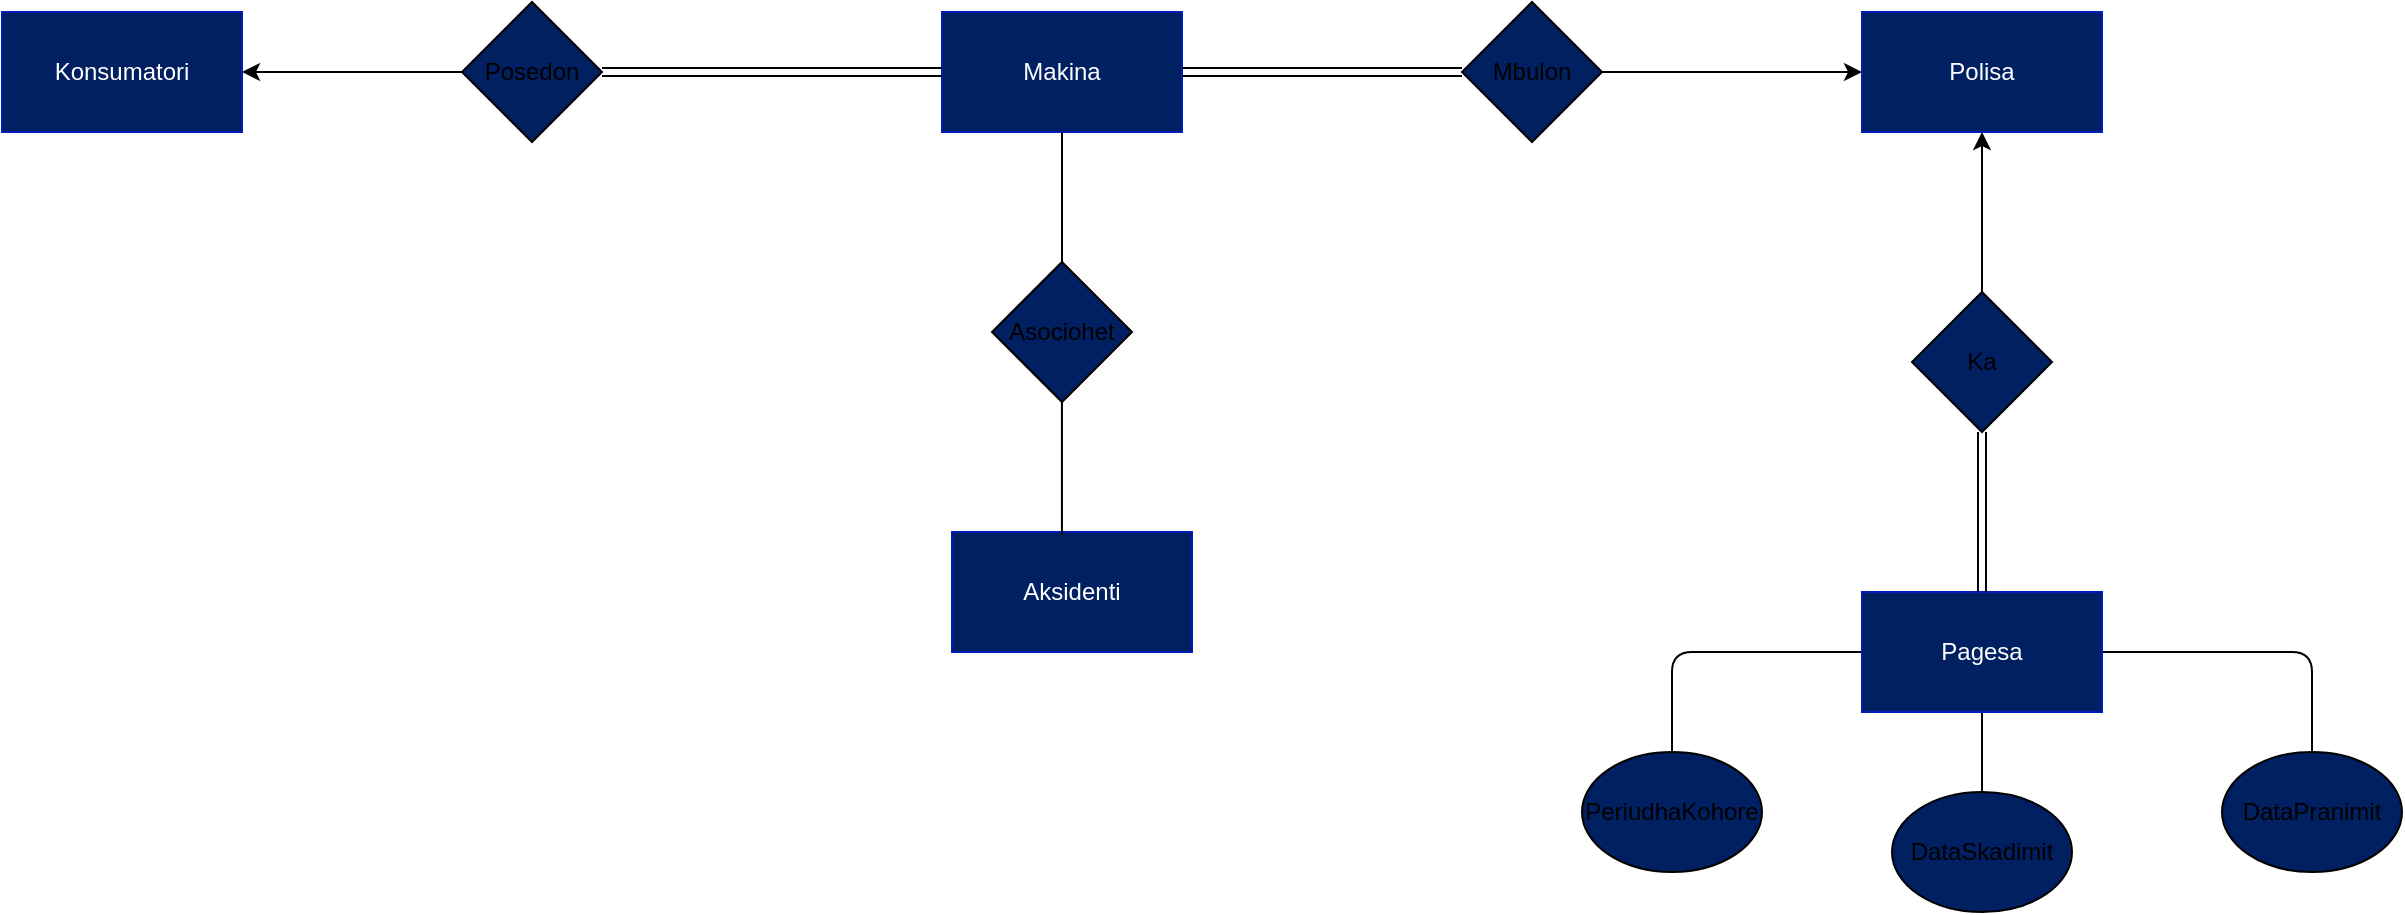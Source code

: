 <mxfile version="13.9.9" type="device" pages="4"><diagram id="J-vTocx_-rzo1Uc9y3HL" name="1"><mxGraphModel dx="2554" dy="988" grid="1" gridSize="10" guides="1" tooltips="1" connect="1" arrows="1" fold="1" page="1" pageScale="1" pageWidth="850" pageHeight="1100" math="0" shadow="0"><root><mxCell id="0"/><mxCell id="1" parent="0"/><mxCell id="eE0DTKi4FvtHaRo6Gt4R-1" value="Konsumatori" style="rounded=0;whiteSpace=wrap;html=1;strokeColor=#001DBC;fontColor=#ffffff;fillColor=#002061;" vertex="1" parent="1"><mxGeometry x="-60" y="190" width="120" height="60" as="geometry"/></mxCell><mxCell id="eE0DTKi4FvtHaRo6Gt4R-2" value="Makina" style="rounded=0;whiteSpace=wrap;html=1;strokeColor=#001DBC;fontColor=#ffffff;fillColor=#002061;" vertex="1" parent="1"><mxGeometry x="410" y="190" width="120" height="60" as="geometry"/></mxCell><mxCell id="eE0DTKi4FvtHaRo6Gt4R-3" value="Aksidenti" style="rounded=0;whiteSpace=wrap;html=1;strokeColor=#001DBC;fontColor=#ffffff;fillColor=#002061;" vertex="1" parent="1"><mxGeometry x="415" y="450" width="120" height="60" as="geometry"/></mxCell><mxCell id="eE0DTKi4FvtHaRo6Gt4R-4" value="Polisa" style="rounded=0;whiteSpace=wrap;html=1;strokeColor=#001DBC;fontColor=#ffffff;fillColor=#002061;" vertex="1" parent="1"><mxGeometry x="870" y="190" width="120" height="60" as="geometry"/></mxCell><mxCell id="eE0DTKi4FvtHaRo6Gt4R-25" style="edgeStyle=orthogonalEdgeStyle;curved=0;rounded=1;sketch=0;orthogonalLoop=1;jettySize=auto;html=1;endArrow=none;endFill=0;" edge="1" parent="1" source="eE0DTKi4FvtHaRo6Gt4R-5" target="eE0DTKi4FvtHaRo6Gt4R-24"><mxGeometry relative="1" as="geometry"/></mxCell><mxCell id="eE0DTKi4FvtHaRo6Gt4R-27" style="edgeStyle=orthogonalEdgeStyle;curved=0;rounded=1;sketch=0;orthogonalLoop=1;jettySize=auto;html=1;endArrow=none;endFill=0;" edge="1" parent="1" source="eE0DTKi4FvtHaRo6Gt4R-5" target="eE0DTKi4FvtHaRo6Gt4R-26"><mxGeometry relative="1" as="geometry"/></mxCell><mxCell id="eE0DTKi4FvtHaRo6Gt4R-29" style="edgeStyle=orthogonalEdgeStyle;curved=0;rounded=1;sketch=0;orthogonalLoop=1;jettySize=auto;html=1;endArrow=none;endFill=0;" edge="1" parent="1" source="eE0DTKi4FvtHaRo6Gt4R-5" target="eE0DTKi4FvtHaRo6Gt4R-28"><mxGeometry relative="1" as="geometry"/></mxCell><mxCell id="eE0DTKi4FvtHaRo6Gt4R-5" value="Pagesa" style="rounded=0;whiteSpace=wrap;html=1;strokeColor=#001DBC;fontColor=#ffffff;fillColor=#002061;" vertex="1" parent="1"><mxGeometry x="870" y="480" width="120" height="60" as="geometry"/></mxCell><mxCell id="eE0DTKi4FvtHaRo6Gt4R-14" style="edgeStyle=orthogonalEdgeStyle;curved=0;rounded=1;sketch=0;orthogonalLoop=1;jettySize=auto;html=1;entryX=1;entryY=0.5;entryDx=0;entryDy=0;" edge="1" parent="1" source="eE0DTKi4FvtHaRo6Gt4R-7" target="eE0DTKi4FvtHaRo6Gt4R-1"><mxGeometry relative="1" as="geometry"/></mxCell><mxCell id="eE0DTKi4FvtHaRo6Gt4R-15" style="edgeStyle=orthogonalEdgeStyle;curved=0;rounded=1;sketch=0;orthogonalLoop=1;jettySize=auto;html=1;shape=link;" edge="1" parent="1" source="eE0DTKi4FvtHaRo6Gt4R-7" target="eE0DTKi4FvtHaRo6Gt4R-2"><mxGeometry relative="1" as="geometry"/></mxCell><mxCell id="eE0DTKi4FvtHaRo6Gt4R-7" value="Posedon" style="rhombus;whiteSpace=wrap;html=1;rounded=0;sketch=0;fillColor=#002061;" vertex="1" parent="1"><mxGeometry x="170" y="185" width="70" height="70" as="geometry"/></mxCell><mxCell id="eE0DTKi4FvtHaRo6Gt4R-16" style="edgeStyle=orthogonalEdgeStyle;curved=0;rounded=1;sketch=0;orthogonalLoop=1;jettySize=auto;html=1;entryX=0.5;entryY=1;entryDx=0;entryDy=0;endArrow=none;endFill=0;" edge="1" parent="1" source="eE0DTKi4FvtHaRo6Gt4R-10" target="eE0DTKi4FvtHaRo6Gt4R-2"><mxGeometry relative="1" as="geometry"/></mxCell><mxCell id="eE0DTKi4FvtHaRo6Gt4R-17" style="edgeStyle=orthogonalEdgeStyle;curved=0;rounded=1;sketch=0;orthogonalLoop=1;jettySize=auto;html=1;entryX=0.458;entryY=0.022;entryDx=0;entryDy=0;entryPerimeter=0;endArrow=none;endFill=0;" edge="1" parent="1" source="eE0DTKi4FvtHaRo6Gt4R-10" target="eE0DTKi4FvtHaRo6Gt4R-3"><mxGeometry relative="1" as="geometry"/></mxCell><mxCell id="eE0DTKi4FvtHaRo6Gt4R-10" value="Asociohet" style="rhombus;whiteSpace=wrap;html=1;rounded=0;sketch=0;fillColor=#002061;" vertex="1" parent="1"><mxGeometry x="435" y="315" width="70" height="70" as="geometry"/></mxCell><mxCell id="eE0DTKi4FvtHaRo6Gt4R-20" style="edgeStyle=orthogonalEdgeStyle;curved=0;rounded=1;sketch=0;orthogonalLoop=1;jettySize=auto;html=1;endArrow=classic;endFill=1;" edge="1" parent="1" source="eE0DTKi4FvtHaRo6Gt4R-11" target="eE0DTKi4FvtHaRo6Gt4R-4"><mxGeometry relative="1" as="geometry"/></mxCell><mxCell id="eE0DTKi4FvtHaRo6Gt4R-21" style="edgeStyle=orthogonalEdgeStyle;curved=0;rounded=1;sketch=0;orthogonalLoop=1;jettySize=auto;html=1;endArrow=none;endFill=0;shape=link;" edge="1" parent="1" source="eE0DTKi4FvtHaRo6Gt4R-11" target="eE0DTKi4FvtHaRo6Gt4R-2"><mxGeometry relative="1" as="geometry"/></mxCell><mxCell id="eE0DTKi4FvtHaRo6Gt4R-11" value="Mbulon" style="rhombus;whiteSpace=wrap;html=1;rounded=0;sketch=0;fillColor=#002061;" vertex="1" parent="1"><mxGeometry x="670" y="185" width="70" height="70" as="geometry"/></mxCell><mxCell id="eE0DTKi4FvtHaRo6Gt4R-22" style="edgeStyle=orthogonalEdgeStyle;curved=0;rounded=1;sketch=0;orthogonalLoop=1;jettySize=auto;html=1;endArrow=classic;endFill=1;" edge="1" parent="1" source="eE0DTKi4FvtHaRo6Gt4R-12" target="eE0DTKi4FvtHaRo6Gt4R-4"><mxGeometry relative="1" as="geometry"/></mxCell><mxCell id="eE0DTKi4FvtHaRo6Gt4R-23" style="edgeStyle=orthogonalEdgeStyle;curved=0;rounded=1;sketch=0;orthogonalLoop=1;jettySize=auto;html=1;endArrow=classic;endFill=1;shape=link;" edge="1" parent="1" source="eE0DTKi4FvtHaRo6Gt4R-12" target="eE0DTKi4FvtHaRo6Gt4R-5"><mxGeometry relative="1" as="geometry"/></mxCell><mxCell id="eE0DTKi4FvtHaRo6Gt4R-12" value="Ka" style="rhombus;whiteSpace=wrap;html=1;rounded=0;sketch=0;fillColor=#002061;" vertex="1" parent="1"><mxGeometry x="895" y="330" width="70" height="70" as="geometry"/></mxCell><mxCell id="eE0DTKi4FvtHaRo6Gt4R-24" value="PeriudhaKohore" style="ellipse;whiteSpace=wrap;html=1;rounded=0;sketch=0;fillColor=#002061;" vertex="1" parent="1"><mxGeometry x="730" y="560" width="90" height="60" as="geometry"/></mxCell><mxCell id="eE0DTKi4FvtHaRo6Gt4R-26" value="DataSkadimit" style="ellipse;whiteSpace=wrap;html=1;rounded=0;sketch=0;fillColor=#002061;" vertex="1" parent="1"><mxGeometry x="885" y="580" width="90" height="60" as="geometry"/></mxCell><mxCell id="eE0DTKi4FvtHaRo6Gt4R-28" value="DataPranimit" style="ellipse;whiteSpace=wrap;html=1;rounded=0;sketch=0;fillColor=#002061;" vertex="1" parent="1"><mxGeometry x="1050" y="560" width="90" height="60" as="geometry"/></mxCell></root></mxGraphModel></diagram><diagram id="W7268TfARaF-aSMVRGXK" name="2"><mxGraphModel dx="2067" dy="1806" grid="1" gridSize="10" guides="1" tooltips="1" connect="1" arrows="1" fold="1" page="1" pageScale="1" pageWidth="850" pageHeight="1100" math="0" shadow="0"><root><mxCell id="5kvqSUR5pVWlJnkp0EU1-0"/><mxCell id="5kvqSUR5pVWlJnkp0EU1-1" parent="5kvqSUR5pVWlJnkp0EU1-0"/><mxCell id="5kvqSUR5pVWlJnkp0EU1-2" value="Artikulli" style="rounded=0;whiteSpace=wrap;html=1;sketch=0;fillColor=#002061;" vertex="1" parent="5kvqSUR5pVWlJnkp0EU1-1"><mxGeometry x="-60" y="-20" width="120" height="60" as="geometry"/></mxCell><mxCell id="5kvqSUR5pVWlJnkp0EU1-4" value="Grupimi" style="rounded=0;whiteSpace=wrap;html=1;sketch=0;fillColor=#002061;" vertex="1" parent="5kvqSUR5pVWlJnkp0EU1-1"><mxGeometry x="-60" y="90" width="120" height="60" as="geometry"/></mxCell><mxCell id="5kvqSUR5pVWlJnkp0EU1-5" value="Klienti" style="rounded=0;whiteSpace=wrap;html=1;sketch=0;fillColor=#002061;" vertex="1" parent="5kvqSUR5pVWlJnkp0EU1-1"><mxGeometry x="-60" y="-150" width="120" height="60" as="geometry"/></mxCell><mxCell id="5kvqSUR5pVWlJnkp0EU1-6" value="Fatura" style="rounded=0;whiteSpace=wrap;html=1;sketch=0;fillColor=#002061;" vertex="1" parent="5kvqSUR5pVWlJnkp0EU1-1"><mxGeometry x="-400" y="-20" width="120" height="60" as="geometry"/></mxCell><mxCell id="5kvqSUR5pVWlJnkp0EU1-10" style="edgeStyle=orthogonalEdgeStyle;curved=0;rounded=1;sketch=0;orthogonalLoop=1;jettySize=auto;html=1;endArrow=classic;endFill=1;shape=link;width=4.167;" edge="1" parent="5kvqSUR5pVWlJnkp0EU1-1" source="5kvqSUR5pVWlJnkp0EU1-7" target="5kvqSUR5pVWlJnkp0EU1-2"><mxGeometry relative="1" as="geometry"/></mxCell><mxCell id="5kvqSUR5pVWlJnkp0EU1-11" style="edgeStyle=orthogonalEdgeStyle;curved=0;rounded=1;sketch=0;orthogonalLoop=1;jettySize=auto;html=1;entryX=1;entryY=0.5;entryDx=0;entryDy=0;endArrow=classic;endFill=1;" edge="1" parent="5kvqSUR5pVWlJnkp0EU1-1" source="5kvqSUR5pVWlJnkp0EU1-7" target="5kvqSUR5pVWlJnkp0EU1-4"><mxGeometry relative="1" as="geometry"><Array as="points"><mxPoint x="190" y="120"/></Array></mxGeometry></mxCell><mxCell id="5kvqSUR5pVWlJnkp0EU1-7" value="Takon" style="rhombus;whiteSpace=wrap;html=1;rounded=0;sketch=0;fillColor=#002061;" vertex="1" parent="5kvqSUR5pVWlJnkp0EU1-1"><mxGeometry x="150" y="-30" width="80" height="80" as="geometry"/></mxCell><mxCell id="5kvqSUR5pVWlJnkp0EU1-13" style="edgeStyle=orthogonalEdgeStyle;curved=0;rounded=1;sketch=0;orthogonalLoop=1;jettySize=auto;html=1;endArrow=classic;endFill=1;shape=link;" edge="1" parent="5kvqSUR5pVWlJnkp0EU1-1" source="5kvqSUR5pVWlJnkp0EU1-8" target="5kvqSUR5pVWlJnkp0EU1-2"><mxGeometry relative="1" as="geometry"/></mxCell><mxCell id="5kvqSUR5pVWlJnkp0EU1-14" style="edgeStyle=orthogonalEdgeStyle;curved=0;rounded=1;sketch=0;orthogonalLoop=1;jettySize=auto;html=1;endArrow=classic;endFill=1;" edge="1" parent="5kvqSUR5pVWlJnkp0EU1-1" source="5kvqSUR5pVWlJnkp0EU1-8" target="5kvqSUR5pVWlJnkp0EU1-6"><mxGeometry relative="1" as="geometry"/></mxCell><mxCell id="5kvqSUR5pVWlJnkp0EU1-8" value="Posedon" style="rhombus;whiteSpace=wrap;html=1;rounded=0;sketch=0;fillColor=#002061;" vertex="1" parent="5kvqSUR5pVWlJnkp0EU1-1"><mxGeometry x="-200" y="-30" width="80" height="80" as="geometry"/></mxCell><mxCell id="5kvqSUR5pVWlJnkp0EU1-15" style="edgeStyle=orthogonalEdgeStyle;curved=0;rounded=1;sketch=0;orthogonalLoop=1;jettySize=auto;html=1;endArrow=classic;endFill=1;" edge="1" parent="5kvqSUR5pVWlJnkp0EU1-1" source="5kvqSUR5pVWlJnkp0EU1-9" target="5kvqSUR5pVWlJnkp0EU1-5"><mxGeometry relative="1" as="geometry"/></mxCell><mxCell id="5kvqSUR5pVWlJnkp0EU1-16" style="edgeStyle=orthogonalEdgeStyle;curved=0;rounded=1;sketch=0;orthogonalLoop=1;jettySize=auto;html=1;endArrow=classic;endFill=1;" edge="1" parent="5kvqSUR5pVWlJnkp0EU1-1" source="5kvqSUR5pVWlJnkp0EU1-9" target="5kvqSUR5pVWlJnkp0EU1-6"><mxGeometry relative="1" as="geometry"/></mxCell><mxCell id="5kvqSUR5pVWlJnkp0EU1-9" value="Takon" style="rhombus;whiteSpace=wrap;html=1;rounded=0;sketch=0;fillColor=#002061;" vertex="1" parent="5kvqSUR5pVWlJnkp0EU1-1"><mxGeometry x="-380" y="-160" width="80" height="80" as="geometry"/></mxCell><mxCell id="5kvqSUR5pVWlJnkp0EU1-12" value="10...N" style="text;html=1;strokeColor=none;fillColor=none;align=center;verticalAlign=middle;whiteSpace=wrap;rounded=0;sketch=0;" vertex="1" parent="5kvqSUR5pVWlJnkp0EU1-1"><mxGeometry x="60" y="-10" width="40" height="20" as="geometry"/></mxCell></root></mxGraphModel></diagram><diagram id="vlHebss-zFMzprvI6a5D" name="3"><mxGraphModel dx="852" dy="494" grid="1" gridSize="10" guides="1" tooltips="1" connect="1" arrows="1" fold="1" page="1" pageScale="1" pageWidth="850" pageHeight="1100" math="0" shadow="0"><root><mxCell id="-e9KLULYTx_4oEceLqpc-0"/><mxCell id="-e9KLULYTx_4oEceLqpc-1" parent="-e9KLULYTx_4oEceLqpc-0"/><mxCell id="-e9KLULYTx_4oEceLqpc-13" style="edgeStyle=orthogonalEdgeStyle;curved=0;rounded=1;sketch=0;orthogonalLoop=1;jettySize=auto;html=1;endArrow=none;endFill=0;" edge="1" parent="-e9KLULYTx_4oEceLqpc-1" source="-e9KLULYTx_4oEceLqpc-2" target="-e9KLULYTx_4oEceLqpc-8"><mxGeometry relative="1" as="geometry"/></mxCell><mxCell id="-e9KLULYTx_4oEceLqpc-2" value="Studenti" style="rounded=0;whiteSpace=wrap;html=1;sketch=0;fillColor=#002061;" vertex="1" parent="-e9KLULYTx_4oEceLqpc-1"><mxGeometry x="190" y="150" width="120" height="60" as="geometry"/></mxCell><mxCell id="-e9KLULYTx_4oEceLqpc-3" value="Grupi" style="rounded=0;whiteSpace=wrap;html=1;sketch=0;fillColor=#002061;" vertex="1" parent="-e9KLULYTx_4oEceLqpc-1"><mxGeometry x="640" y="150" width="120" height="60" as="geometry"/></mxCell><mxCell id="-e9KLULYTx_4oEceLqpc-4" value="Lenda" style="rounded=0;whiteSpace=wrap;html=1;sketch=0;fillColor=#002061;" vertex="1" parent="-e9KLULYTx_4oEceLqpc-1"><mxGeometry x="190" y="410" width="120" height="60" as="geometry"/></mxCell><mxCell id="-e9KLULYTx_4oEceLqpc-5" value="Profesori" style="rounded=0;whiteSpace=wrap;html=1;sketch=0;fillColor=#002061;" vertex="1" parent="-e9KLULYTx_4oEceLqpc-1"><mxGeometry x="640" y="410" width="120" height="60" as="geometry"/></mxCell><mxCell id="-e9KLULYTx_4oEceLqpc-9" style="edgeStyle=orthogonalEdgeStyle;curved=0;rounded=1;sketch=0;orthogonalLoop=1;jettySize=auto;html=1;endArrow=none;endFill=0;" edge="1" parent="-e9KLULYTx_4oEceLqpc-1" source="-e9KLULYTx_4oEceLqpc-6" target="-e9KLULYTx_4oEceLqpc-2"><mxGeometry relative="1" as="geometry"/></mxCell><mxCell id="-e9KLULYTx_4oEceLqpc-10" style="edgeStyle=orthogonalEdgeStyle;curved=0;rounded=1;sketch=0;orthogonalLoop=1;jettySize=auto;html=1;endArrow=classic;endFill=1;" edge="1" parent="-e9KLULYTx_4oEceLqpc-1" source="-e9KLULYTx_4oEceLqpc-6" target="-e9KLULYTx_4oEceLqpc-3"><mxGeometry relative="1" as="geometry"/></mxCell><mxCell id="-e9KLULYTx_4oEceLqpc-6" value="Takon" style="rhombus;whiteSpace=wrap;html=1;rounded=0;sketch=0;fillColor=#002061;" vertex="1" parent="-e9KLULYTx_4oEceLqpc-1"><mxGeometry x="450" y="140" width="80" height="80" as="geometry"/></mxCell><mxCell id="-e9KLULYTx_4oEceLqpc-11" style="edgeStyle=orthogonalEdgeStyle;curved=0;rounded=1;sketch=0;orthogonalLoop=1;jettySize=auto;html=1;entryX=1;entryY=0.5;entryDx=0;entryDy=0;endArrow=none;endFill=0;" edge="1" parent="-e9KLULYTx_4oEceLqpc-1" source="-e9KLULYTx_4oEceLqpc-7" target="-e9KLULYTx_4oEceLqpc-4"><mxGeometry relative="1" as="geometry"/></mxCell><mxCell id="-e9KLULYTx_4oEceLqpc-12" style="edgeStyle=orthogonalEdgeStyle;curved=0;rounded=1;sketch=0;orthogonalLoop=1;jettySize=auto;html=1;entryX=0;entryY=0.5;entryDx=0;entryDy=0;endArrow=none;endFill=0;" edge="1" parent="-e9KLULYTx_4oEceLqpc-1" source="-e9KLULYTx_4oEceLqpc-7" target="-e9KLULYTx_4oEceLqpc-5"><mxGeometry relative="1" as="geometry"/></mxCell><mxCell id="-e9KLULYTx_4oEceLqpc-7" value="Ligjeron" style="rhombus;whiteSpace=wrap;html=1;rounded=0;sketch=0;fillColor=#002061;" vertex="1" parent="-e9KLULYTx_4oEceLqpc-1"><mxGeometry x="450" y="400" width="80" height="80" as="geometry"/></mxCell><mxCell id="-e9KLULYTx_4oEceLqpc-14" style="edgeStyle=orthogonalEdgeStyle;curved=0;rounded=1;sketch=0;orthogonalLoop=1;jettySize=auto;html=1;endArrow=none;endFill=0;" edge="1" parent="-e9KLULYTx_4oEceLqpc-1" source="-e9KLULYTx_4oEceLqpc-8" target="-e9KLULYTx_4oEceLqpc-4"><mxGeometry relative="1" as="geometry"/></mxCell><mxCell id="-e9KLULYTx_4oEceLqpc-8" value="Caktohet" style="rhombus;whiteSpace=wrap;html=1;rounded=0;sketch=0;fillColor=#002061;" vertex="1" parent="-e9KLULYTx_4oEceLqpc-1"><mxGeometry x="210" y="270" width="80" height="80" as="geometry"/></mxCell></root></mxGraphModel></diagram><diagram id="RB97OIsFvW8_qgbMccLk" name="4"><mxGraphModel dx="852" dy="1594" grid="1" gridSize="10" guides="1" tooltips="1" connect="1" arrows="1" fold="1" page="1" pageScale="1" pageWidth="850" pageHeight="1100" math="0" shadow="0"><root><mxCell id="FvtvI0WCVwAUBOggaBu5-0"/><mxCell id="FvtvI0WCVwAUBOggaBu5-1" parent="FvtvI0WCVwAUBOggaBu5-0"/><mxCell id="FvtvI0WCVwAUBOggaBu5-2" value="Filmi" style="rounded=0;whiteSpace=wrap;html=1;sketch=0;fillColor=#002061;" vertex="1" parent="FvtvI0WCVwAUBOggaBu5-1"><mxGeometry x="250" y="220" width="120" height="60" as="geometry"/></mxCell><mxCell id="FvtvI0WCVwAUBOggaBu5-3" value="Regjisori" style="rounded=0;whiteSpace=wrap;html=1;sketch=0;fillColor=#002061;" vertex="1" parent="FvtvI0WCVwAUBOggaBu5-1"><mxGeometry x="250" y="530" width="120" height="60" as="geometry"/></mxCell><mxCell id="FvtvI0WCVwAUBOggaBu5-4" value="Artisti" style="rounded=0;whiteSpace=wrap;html=1;sketch=0;fillColor=#002061;" vertex="1" parent="FvtvI0WCVwAUBOggaBu5-1"><mxGeometry x="670" y="220" width="120" height="60" as="geometry"/></mxCell><mxCell id="FvtvI0WCVwAUBOggaBu5-5" value="Klienti" style="rounded=0;whiteSpace=wrap;html=1;sketch=0;fillColor=#002061;" vertex="1" parent="FvtvI0WCVwAUBOggaBu5-1"><mxGeometry x="670" y="40" width="120" height="60" as="geometry"/></mxCell><mxCell id="FvtvI0WCVwAUBOggaBu5-9" style="edgeStyle=orthogonalEdgeStyle;curved=0;rounded=1;sketch=0;orthogonalLoop=1;jettySize=auto;html=1;endArrow=classic;endFill=1;" edge="1" parent="FvtvI0WCVwAUBOggaBu5-1" source="FvtvI0WCVwAUBOggaBu5-6" target="FvtvI0WCVwAUBOggaBu5-2"><mxGeometry relative="1" as="geometry"/></mxCell><mxCell id="FvtvI0WCVwAUBOggaBu5-10" style="edgeStyle=orthogonalEdgeStyle;curved=0;rounded=1;sketch=0;orthogonalLoop=1;jettySize=auto;html=1;endArrow=none;endFill=0;" edge="1" parent="FvtvI0WCVwAUBOggaBu5-1" source="FvtvI0WCVwAUBOggaBu5-6" target="FvtvI0WCVwAUBOggaBu5-4"><mxGeometry relative="1" as="geometry"/></mxCell><mxCell id="FvtvI0WCVwAUBOggaBu5-6" value="Luan" style="rhombus;whiteSpace=wrap;html=1;rounded=0;sketch=0;fillColor=#002061;" vertex="1" parent="FvtvI0WCVwAUBOggaBu5-1"><mxGeometry x="500" y="210" width="80" height="80" as="geometry"/></mxCell><mxCell id="FvtvI0WCVwAUBOggaBu5-12" style="edgeStyle=orthogonalEdgeStyle;curved=0;rounded=1;sketch=0;orthogonalLoop=1;jettySize=auto;html=1;entryX=0.5;entryY=1;entryDx=0;entryDy=0;endArrow=classic;endFill=1;" edge="1" parent="FvtvI0WCVwAUBOggaBu5-1" source="FvtvI0WCVwAUBOggaBu5-7" target="FvtvI0WCVwAUBOggaBu5-2"><mxGeometry relative="1" as="geometry"/></mxCell><mxCell id="FvtvI0WCVwAUBOggaBu5-13" style="edgeStyle=orthogonalEdgeStyle;curved=0;rounded=1;sketch=0;orthogonalLoop=1;jettySize=auto;html=1;endArrow=none;endFill=0;" edge="1" parent="FvtvI0WCVwAUBOggaBu5-1" source="FvtvI0WCVwAUBOggaBu5-7" target="FvtvI0WCVwAUBOggaBu5-3"><mxGeometry relative="1" as="geometry"/></mxCell><mxCell id="FvtvI0WCVwAUBOggaBu5-7" value="Regjia" style="rhombus;whiteSpace=wrap;html=1;rounded=0;sketch=0;fillColor=#002061;" vertex="1" parent="FvtvI0WCVwAUBOggaBu5-1"><mxGeometry x="270" y="360" width="80" height="80" as="geometry"/></mxCell><mxCell id="FvtvI0WCVwAUBOggaBu5-14" style="edgeStyle=orthogonalEdgeStyle;curved=0;rounded=1;sketch=0;orthogonalLoop=1;jettySize=auto;html=1;endArrow=classic;endFill=1;" edge="1" parent="FvtvI0WCVwAUBOggaBu5-1" source="FvtvI0WCVwAUBOggaBu5-8" target="FvtvI0WCVwAUBOggaBu5-5"><mxGeometry relative="1" as="geometry"/></mxCell><mxCell id="FvtvI0WCVwAUBOggaBu5-15" style="edgeStyle=orthogonalEdgeStyle;curved=0;rounded=1;sketch=0;orthogonalLoop=1;jettySize=auto;html=1;endArrow=none;endFill=0;" edge="1" parent="FvtvI0WCVwAUBOggaBu5-1" source="FvtvI0WCVwAUBOggaBu5-8" target="FvtvI0WCVwAUBOggaBu5-2"><mxGeometry relative="1" as="geometry"/></mxCell><mxCell id="FvtvI0WCVwAUBOggaBu5-8" value="Huzaon" style="rhombus;whiteSpace=wrap;html=1;rounded=0;sketch=0;fillColor=#002061;" vertex="1" parent="FvtvI0WCVwAUBOggaBu5-1"><mxGeometry x="270" y="30" width="80" height="80" as="geometry"/></mxCell><mxCell id="FvtvI0WCVwAUBOggaBu5-17" style="edgeStyle=orthogonalEdgeStyle;curved=0;rounded=1;sketch=0;orthogonalLoop=1;jettySize=auto;html=1;endArrow=none;endFill=0;" edge="1" parent="FvtvI0WCVwAUBOggaBu5-1" source="FvtvI0WCVwAUBOggaBu5-16" target="FvtvI0WCVwAUBOggaBu5-8"><mxGeometry relative="1" as="geometry"/></mxCell><mxCell id="FvtvI0WCVwAUBOggaBu5-16" value="KohaHuazimit" style="ellipse;whiteSpace=wrap;html=1;rounded=0;sketch=0;fillColor=#002061;" vertex="1" parent="FvtvI0WCVwAUBOggaBu5-1"><mxGeometry x="265" y="-70" width="90" height="50" as="geometry"/></mxCell></root></mxGraphModel></diagram></mxfile>